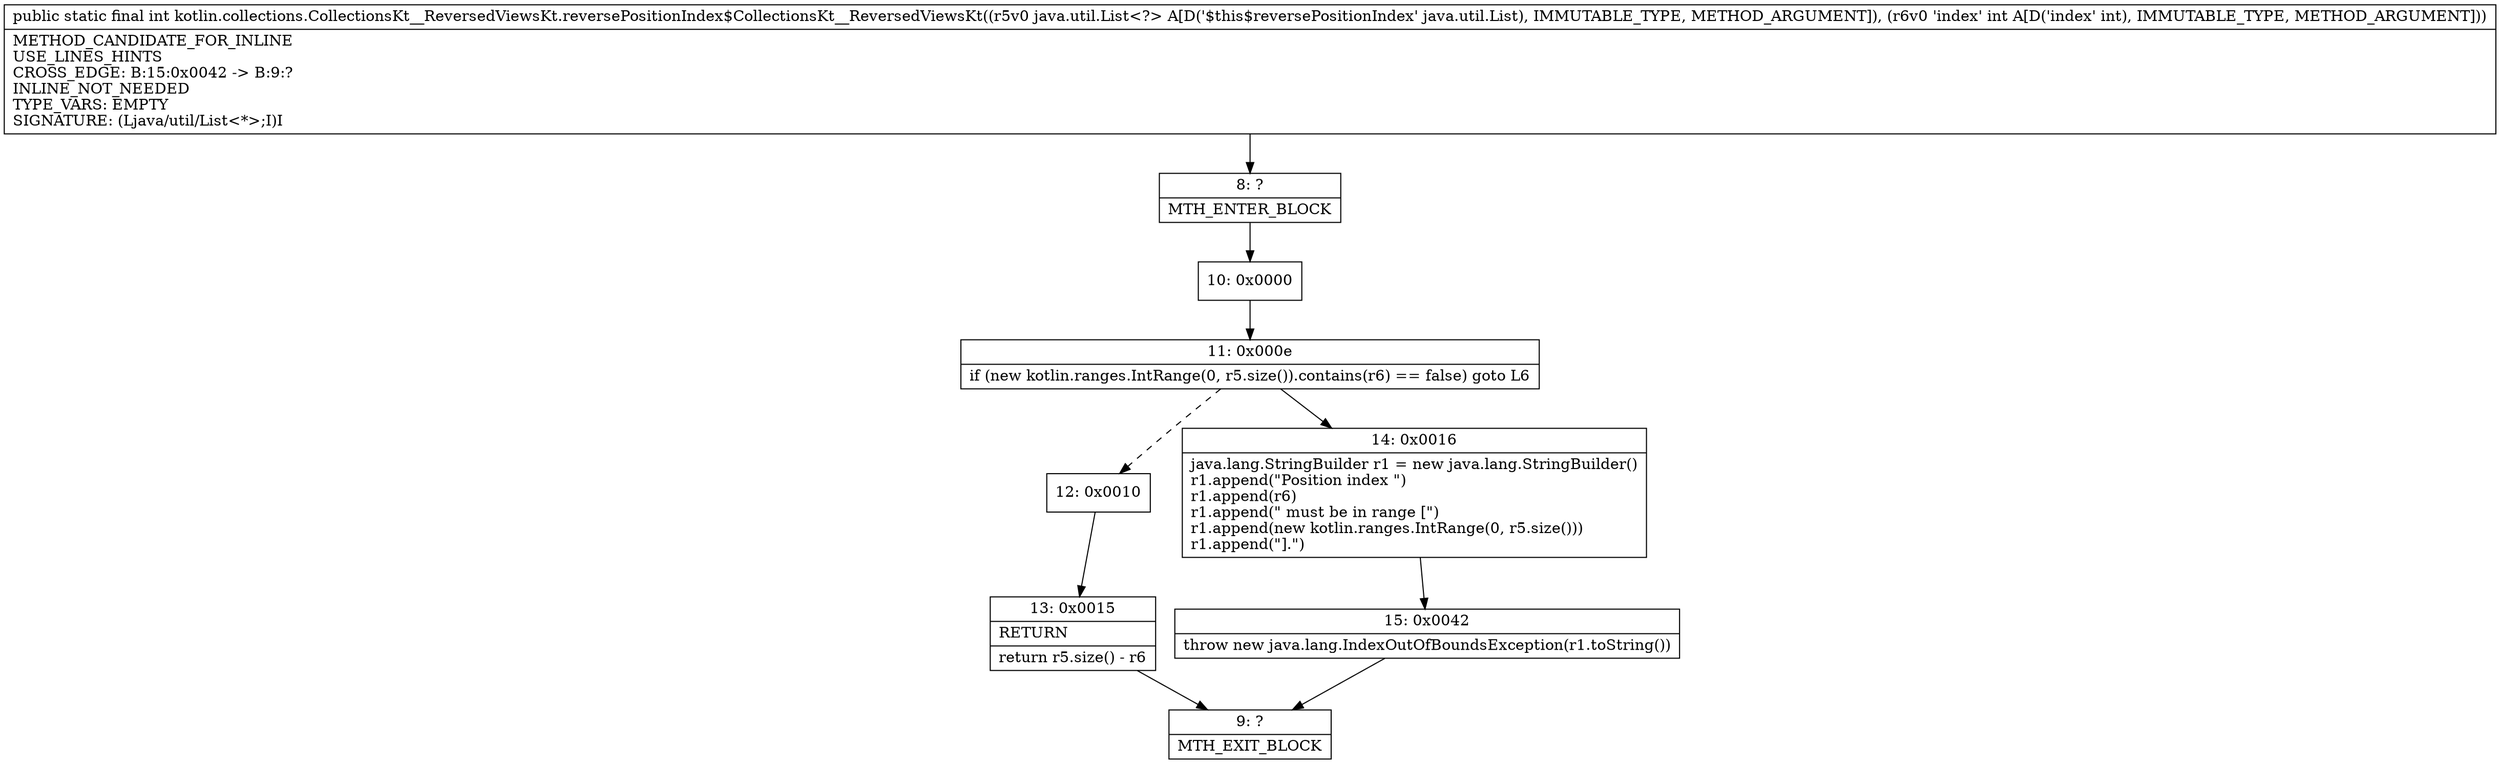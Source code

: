 digraph "CFG forkotlin.collections.CollectionsKt__ReversedViewsKt.reversePositionIndex$CollectionsKt__ReversedViewsKt(Ljava\/util\/List;I)I" {
Node_8 [shape=record,label="{8\:\ ?|MTH_ENTER_BLOCK\l}"];
Node_10 [shape=record,label="{10\:\ 0x0000}"];
Node_11 [shape=record,label="{11\:\ 0x000e|if (new kotlin.ranges.IntRange(0, r5.size()).contains(r6) == false) goto L6\l}"];
Node_12 [shape=record,label="{12\:\ 0x0010}"];
Node_13 [shape=record,label="{13\:\ 0x0015|RETURN\l|return r5.size() \- r6\l}"];
Node_9 [shape=record,label="{9\:\ ?|MTH_EXIT_BLOCK\l}"];
Node_14 [shape=record,label="{14\:\ 0x0016|java.lang.StringBuilder r1 = new java.lang.StringBuilder()\lr1.append(\"Position index \")\lr1.append(r6)\lr1.append(\" must be in range [\")\lr1.append(new kotlin.ranges.IntRange(0, r5.size()))\lr1.append(\"].\")\l}"];
Node_15 [shape=record,label="{15\:\ 0x0042|throw new java.lang.IndexOutOfBoundsException(r1.toString())\l}"];
MethodNode[shape=record,label="{public static final int kotlin.collections.CollectionsKt__ReversedViewsKt.reversePositionIndex$CollectionsKt__ReversedViewsKt((r5v0 java.util.List\<?\> A[D('$this$reversePositionIndex' java.util.List), IMMUTABLE_TYPE, METHOD_ARGUMENT]), (r6v0 'index' int A[D('index' int), IMMUTABLE_TYPE, METHOD_ARGUMENT]))  | METHOD_CANDIDATE_FOR_INLINE\lUSE_LINES_HINTS\lCROSS_EDGE: B:15:0x0042 \-\> B:9:?\lINLINE_NOT_NEEDED\lTYPE_VARS: EMPTY\lSIGNATURE: (Ljava\/util\/List\<*\>;I)I\l}"];
MethodNode -> Node_8;Node_8 -> Node_10;
Node_10 -> Node_11;
Node_11 -> Node_12[style=dashed];
Node_11 -> Node_14;
Node_12 -> Node_13;
Node_13 -> Node_9;
Node_14 -> Node_15;
Node_15 -> Node_9;
}

